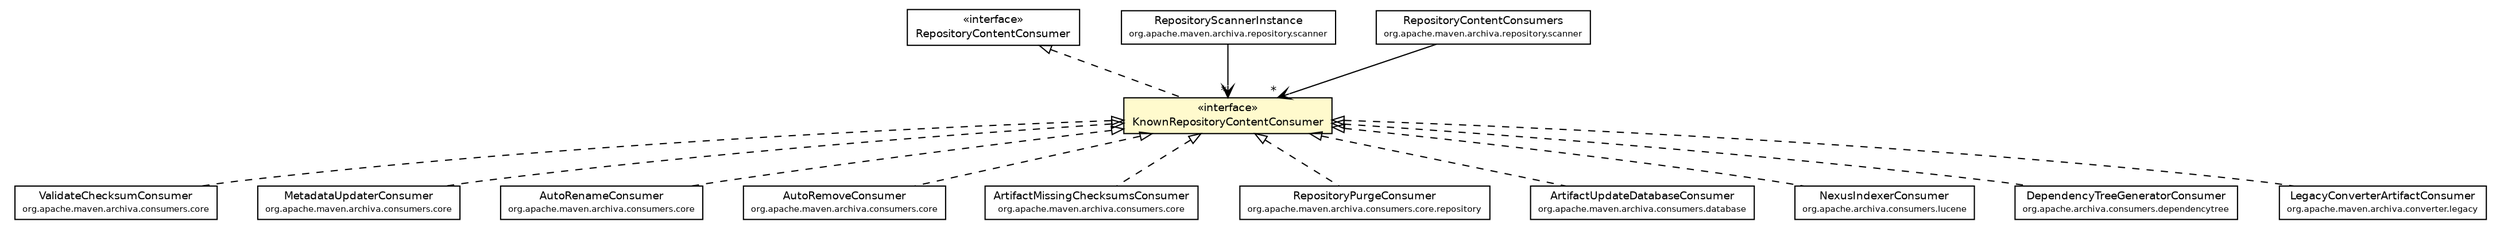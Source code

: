 #!/usr/local/bin/dot
#
# Class diagram 
# Generated by UmlGraph version 4.6 (http://www.spinellis.gr/sw/umlgraph)
#

digraph G {
	edge [fontname="Helvetica",fontsize=10,labelfontname="Helvetica",labelfontsize=10];
	node [fontname="Helvetica",fontsize=10,shape=plaintext];
	// org.apache.maven.archiva.consumers.RepositoryContentConsumer
	c43170 [label=<<table border="0" cellborder="1" cellspacing="0" cellpadding="2" port="p" href="./RepositoryContentConsumer.html">
		<tr><td><table border="0" cellspacing="0" cellpadding="1">
			<tr><td> &laquo;interface&raquo; </td></tr>
			<tr><td> RepositoryContentConsumer </td></tr>
		</table></td></tr>
		</table>>, fontname="Helvetica", fontcolor="black", fontsize=9.0];
	// org.apache.maven.archiva.consumers.KnownRepositoryContentConsumer
	c43171 [label=<<table border="0" cellborder="1" cellspacing="0" cellpadding="2" port="p" bgcolor="lemonChiffon" href="./KnownRepositoryContentConsumer.html">
		<tr><td><table border="0" cellspacing="0" cellpadding="1">
			<tr><td> &laquo;interface&raquo; </td></tr>
			<tr><td> KnownRepositoryContentConsumer </td></tr>
		</table></td></tr>
		</table>>, fontname="Helvetica", fontcolor="black", fontsize=9.0];
	// org.apache.maven.archiva.repository.scanner.RepositoryScannerInstance
	c43255 [label=<<table border="0" cellborder="1" cellspacing="0" cellpadding="2" port="p" href="../repository/scanner/RepositoryScannerInstance.html">
		<tr><td><table border="0" cellspacing="0" cellpadding="1">
			<tr><td> RepositoryScannerInstance </td></tr>
			<tr><td><font point-size="7.0"> org.apache.maven.archiva.repository.scanner </font></td></tr>
		</table></td></tr>
		</table>>, fontname="Helvetica", fontcolor="black", fontsize=9.0];
	// org.apache.maven.archiva.repository.scanner.RepositoryContentConsumers
	c43257 [label=<<table border="0" cellborder="1" cellspacing="0" cellpadding="2" port="p" href="../repository/scanner/RepositoryContentConsumers.html">
		<tr><td><table border="0" cellspacing="0" cellpadding="1">
			<tr><td> RepositoryContentConsumers </td></tr>
			<tr><td><font point-size="7.0"> org.apache.maven.archiva.repository.scanner </font></td></tr>
		</table></td></tr>
		</table>>, fontname="Helvetica", fontcolor="black", fontsize=9.0];
	// org.apache.maven.archiva.consumers.core.ValidateChecksumConsumer
	c43262 [label=<<table border="0" cellborder="1" cellspacing="0" cellpadding="2" port="p" href="./core/ValidateChecksumConsumer.html">
		<tr><td><table border="0" cellspacing="0" cellpadding="1">
			<tr><td> ValidateChecksumConsumer </td></tr>
			<tr><td><font point-size="7.0"> org.apache.maven.archiva.consumers.core </font></td></tr>
		</table></td></tr>
		</table>>, fontname="Helvetica", fontcolor="black", fontsize=9.0];
	// org.apache.maven.archiva.consumers.core.MetadataUpdaterConsumer
	c43263 [label=<<table border="0" cellborder="1" cellspacing="0" cellpadding="2" port="p" href="./core/MetadataUpdaterConsumer.html">
		<tr><td><table border="0" cellspacing="0" cellpadding="1">
			<tr><td> MetadataUpdaterConsumer </td></tr>
			<tr><td><font point-size="7.0"> org.apache.maven.archiva.consumers.core </font></td></tr>
		</table></td></tr>
		</table>>, fontname="Helvetica", fontcolor="black", fontsize=9.0];
	// org.apache.maven.archiva.consumers.core.AutoRenameConsumer
	c43264 [label=<<table border="0" cellborder="1" cellspacing="0" cellpadding="2" port="p" href="./core/AutoRenameConsumer.html">
		<tr><td><table border="0" cellspacing="0" cellpadding="1">
			<tr><td> AutoRenameConsumer </td></tr>
			<tr><td><font point-size="7.0"> org.apache.maven.archiva.consumers.core </font></td></tr>
		</table></td></tr>
		</table>>, fontname="Helvetica", fontcolor="black", fontsize=9.0];
	// org.apache.maven.archiva.consumers.core.AutoRemoveConsumer
	c43265 [label=<<table border="0" cellborder="1" cellspacing="0" cellpadding="2" port="p" href="./core/AutoRemoveConsumer.html">
		<tr><td><table border="0" cellspacing="0" cellpadding="1">
			<tr><td> AutoRemoveConsumer </td></tr>
			<tr><td><font point-size="7.0"> org.apache.maven.archiva.consumers.core </font></td></tr>
		</table></td></tr>
		</table>>, fontname="Helvetica", fontcolor="black", fontsize=9.0];
	// org.apache.maven.archiva.consumers.core.ArtifactMissingChecksumsConsumer
	c43266 [label=<<table border="0" cellborder="1" cellspacing="0" cellpadding="2" port="p" href="./core/ArtifactMissingChecksumsConsumer.html">
		<tr><td><table border="0" cellspacing="0" cellpadding="1">
			<tr><td> ArtifactMissingChecksumsConsumer </td></tr>
			<tr><td><font point-size="7.0"> org.apache.maven.archiva.consumers.core </font></td></tr>
		</table></td></tr>
		</table>>, fontname="Helvetica", fontcolor="black", fontsize=9.0];
	// org.apache.maven.archiva.consumers.core.repository.RepositoryPurgeConsumer
	c43269 [label=<<table border="0" cellborder="1" cellspacing="0" cellpadding="2" port="p" href="./core/repository/RepositoryPurgeConsumer.html">
		<tr><td><table border="0" cellspacing="0" cellpadding="1">
			<tr><td> RepositoryPurgeConsumer </td></tr>
			<tr><td><font point-size="7.0"> org.apache.maven.archiva.consumers.core.repository </font></td></tr>
		</table></td></tr>
		</table>>, fontname="Helvetica", fontcolor="black", fontsize=9.0];
	// org.apache.maven.archiva.consumers.database.ArtifactUpdateDatabaseConsumer
	c43353 [label=<<table border="0" cellborder="1" cellspacing="0" cellpadding="2" port="p" href="./database/ArtifactUpdateDatabaseConsumer.html">
		<tr><td><table border="0" cellspacing="0" cellpadding="1">
			<tr><td> ArtifactUpdateDatabaseConsumer </td></tr>
			<tr><td><font point-size="7.0"> org.apache.maven.archiva.consumers.database </font></td></tr>
		</table></td></tr>
		</table>>, fontname="Helvetica", fontcolor="black", fontsize=9.0];
	// org.apache.archiva.consumers.lucene.NexusIndexerConsumer
	c43374 [label=<<table border="0" cellborder="1" cellspacing="0" cellpadding="2" port="p" href="../../../archiva/consumers/lucene/NexusIndexerConsumer.html">
		<tr><td><table border="0" cellspacing="0" cellpadding="1">
			<tr><td> NexusIndexerConsumer </td></tr>
			<tr><td><font point-size="7.0"> org.apache.archiva.consumers.lucene </font></td></tr>
		</table></td></tr>
		</table>>, fontname="Helvetica", fontcolor="black", fontsize=9.0];
	// org.apache.archiva.consumers.dependencytree.DependencyTreeGeneratorConsumer
	c43376 [label=<<table border="0" cellborder="1" cellspacing="0" cellpadding="2" port="p" href="../../../archiva/consumers/dependencytree/DependencyTreeGeneratorConsumer.html">
		<tr><td><table border="0" cellspacing="0" cellpadding="1">
			<tr><td> DependencyTreeGeneratorConsumer </td></tr>
			<tr><td><font point-size="7.0"> org.apache.archiva.consumers.dependencytree </font></td></tr>
		</table></td></tr>
		</table>>, fontname="Helvetica", fontcolor="black", fontsize=9.0];
	// org.apache.maven.archiva.converter.legacy.LegacyConverterArtifactConsumer
	c43451 [label=<<table border="0" cellborder="1" cellspacing="0" cellpadding="2" port="p" href="../converter/legacy/LegacyConverterArtifactConsumer.html">
		<tr><td><table border="0" cellspacing="0" cellpadding="1">
			<tr><td> LegacyConverterArtifactConsumer </td></tr>
			<tr><td><font point-size="7.0"> org.apache.maven.archiva.converter.legacy </font></td></tr>
		</table></td></tr>
		</table>>, fontname="Helvetica", fontcolor="black", fontsize=9.0];
	//org.apache.maven.archiva.consumers.KnownRepositoryContentConsumer implements org.apache.maven.archiva.consumers.RepositoryContentConsumer
	c43170:p -> c43171:p [dir=back,arrowtail=empty,style=dashed];
	//org.apache.maven.archiva.consumers.core.ValidateChecksumConsumer implements org.apache.maven.archiva.consumers.KnownRepositoryContentConsumer
	c43171:p -> c43262:p [dir=back,arrowtail=empty,style=dashed];
	//org.apache.maven.archiva.consumers.core.MetadataUpdaterConsumer implements org.apache.maven.archiva.consumers.KnownRepositoryContentConsumer
	c43171:p -> c43263:p [dir=back,arrowtail=empty,style=dashed];
	//org.apache.maven.archiva.consumers.core.AutoRenameConsumer implements org.apache.maven.archiva.consumers.KnownRepositoryContentConsumer
	c43171:p -> c43264:p [dir=back,arrowtail=empty,style=dashed];
	//org.apache.maven.archiva.consumers.core.AutoRemoveConsumer implements org.apache.maven.archiva.consumers.KnownRepositoryContentConsumer
	c43171:p -> c43265:p [dir=back,arrowtail=empty,style=dashed];
	//org.apache.maven.archiva.consumers.core.ArtifactMissingChecksumsConsumer implements org.apache.maven.archiva.consumers.KnownRepositoryContentConsumer
	c43171:p -> c43266:p [dir=back,arrowtail=empty,style=dashed];
	//org.apache.maven.archiva.consumers.core.repository.RepositoryPurgeConsumer implements org.apache.maven.archiva.consumers.KnownRepositoryContentConsumer
	c43171:p -> c43269:p [dir=back,arrowtail=empty,style=dashed];
	//org.apache.maven.archiva.consumers.database.ArtifactUpdateDatabaseConsumer implements org.apache.maven.archiva.consumers.KnownRepositoryContentConsumer
	c43171:p -> c43353:p [dir=back,arrowtail=empty,style=dashed];
	//org.apache.archiva.consumers.lucene.NexusIndexerConsumer implements org.apache.maven.archiva.consumers.KnownRepositoryContentConsumer
	c43171:p -> c43374:p [dir=back,arrowtail=empty,style=dashed];
	//org.apache.archiva.consumers.dependencytree.DependencyTreeGeneratorConsumer implements org.apache.maven.archiva.consumers.KnownRepositoryContentConsumer
	c43171:p -> c43376:p [dir=back,arrowtail=empty,style=dashed];
	//org.apache.maven.archiva.converter.legacy.LegacyConverterArtifactConsumer implements org.apache.maven.archiva.consumers.KnownRepositoryContentConsumer
	c43171:p -> c43451:p [dir=back,arrowtail=empty,style=dashed];
	// org.apache.maven.archiva.repository.scanner.RepositoryScannerInstance NAVASSOC org.apache.maven.archiva.consumers.KnownRepositoryContentConsumer
	c43255:p -> c43171:p [taillabel="", label="", headlabel="*", fontname="Helvetica", fontcolor="black", fontsize=10.0, color="black", arrowhead=open];
	// org.apache.maven.archiva.repository.scanner.RepositoryContentConsumers NAVASSOC org.apache.maven.archiva.consumers.KnownRepositoryContentConsumer
	c43257:p -> c43171:p [taillabel="", label="", headlabel="*", fontname="Helvetica", fontcolor="black", fontsize=10.0, color="black", arrowhead=open];
}

